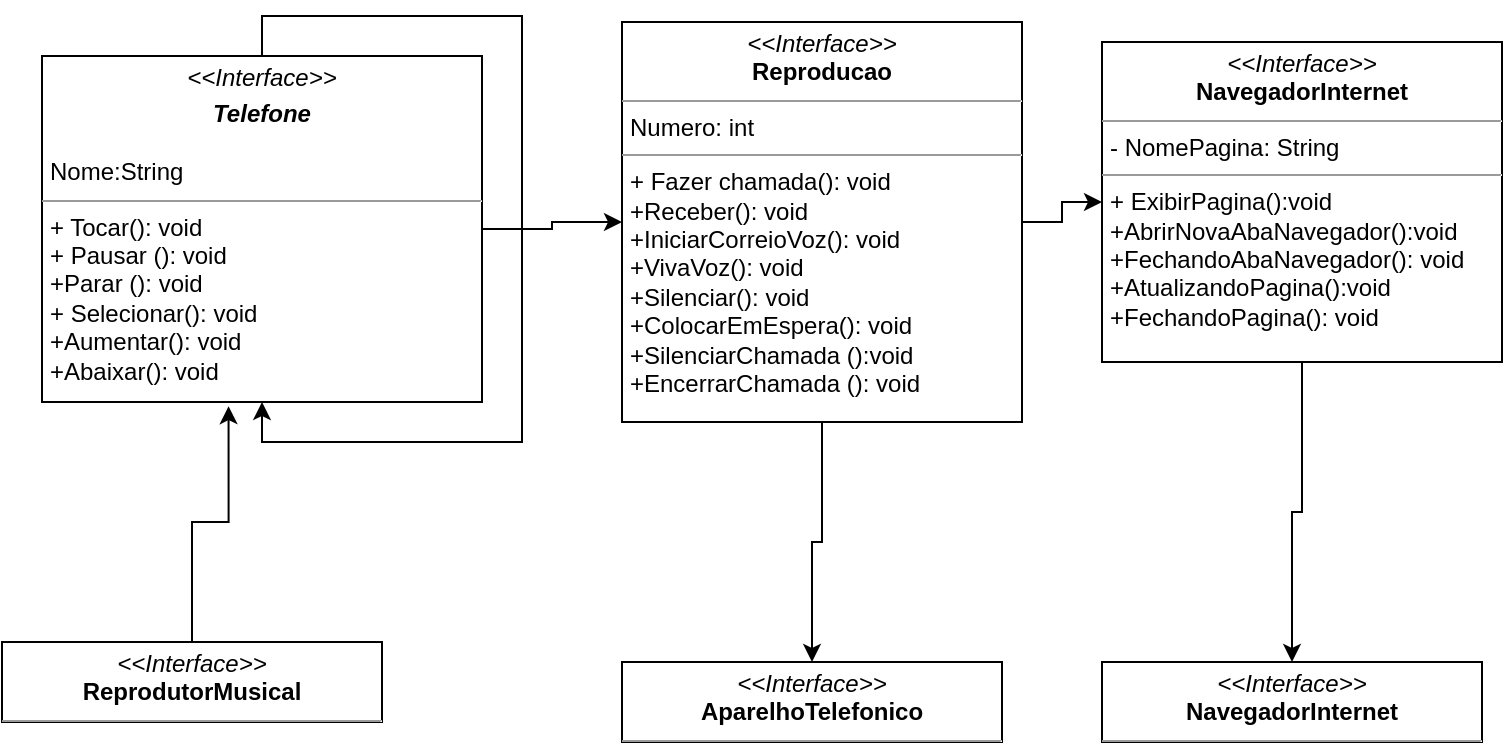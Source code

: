 <mxfile version="21.8.2" type="github">
  <diagram name="Page-1" id="c4acf3e9-155e-7222-9cf6-157b1a14988f">
    <mxGraphModel dx="1034" dy="424" grid="1" gridSize="10" guides="1" tooltips="1" connect="1" arrows="1" fold="1" page="1" pageScale="1" pageWidth="850" pageHeight="1100" background="none" math="0" shadow="0">
      <root>
        <mxCell id="0" />
        <mxCell id="1" parent="0" />
        <mxCell id="iRCMzx-BqVHqBlhct8iZ-3" value="" style="edgeStyle=orthogonalEdgeStyle;rounded=0;orthogonalLoop=1;jettySize=auto;html=1;" edge="1" parent="1" source="5d2195bd80daf111-15" target="5d2195bd80daf111-19">
          <mxGeometry relative="1" as="geometry" />
        </mxCell>
        <mxCell id="iRCMzx-BqVHqBlhct8iZ-18" style="edgeStyle=orthogonalEdgeStyle;rounded=0;orthogonalLoop=1;jettySize=auto;html=1;" edge="1" parent="1" source="5d2195bd80daf111-15" target="iRCMzx-BqVHqBlhct8iZ-10">
          <mxGeometry relative="1" as="geometry" />
        </mxCell>
        <mxCell id="5d2195bd80daf111-15" value="&lt;p style=&quot;margin:0px;margin-top:4px;text-align:center;&quot;&gt;&lt;i&gt;&amp;lt;&amp;lt;Interface&amp;gt;&amp;gt;&lt;/i&gt;&lt;br&gt;&lt;b&gt;Reproducao&lt;/b&gt;&lt;/p&gt;&lt;hr size=&quot;1&quot;&gt;&lt;p style=&quot;margin:0px;margin-left:4px;&quot;&gt;Numero: int&lt;/p&gt;&lt;hr size=&quot;1&quot;&gt;&lt;p style=&quot;margin:0px;margin-left:4px;&quot;&gt;+ Fazer chamada(): void&lt;/p&gt;&lt;p style=&quot;margin:0px;margin-left:4px;&quot;&gt;+Receber(): void&lt;/p&gt;&lt;p style=&quot;margin:0px;margin-left:4px;&quot;&gt;+IniciarCorreioVoz(): void&lt;/p&gt;&lt;p style=&quot;margin:0px;margin-left:4px;&quot;&gt;+VivaVoz(): void&lt;/p&gt;&lt;p style=&quot;margin:0px;margin-left:4px;&quot;&gt;+Silenciar(): void&lt;/p&gt;&lt;p style=&quot;margin:0px;margin-left:4px;&quot;&gt;+ColocarEmEspera(): void&lt;/p&gt;&lt;p style=&quot;margin:0px;margin-left:4px;&quot;&gt;+SilenciarChamada ():void&lt;/p&gt;&lt;p style=&quot;margin:0px;margin-left:4px;&quot;&gt;+EncerrarChamada (): void&lt;/p&gt;" style="verticalAlign=top;align=left;overflow=fill;fontSize=12;fontFamily=Helvetica;html=1;rounded=0;shadow=0;comic=0;labelBackgroundColor=none;strokeWidth=1" parent="1" vertex="1">
          <mxGeometry x="330" y="70" width="200" height="200" as="geometry" />
        </mxCell>
        <mxCell id="iRCMzx-BqVHqBlhct8iZ-4" style="edgeStyle=orthogonalEdgeStyle;rounded=0;orthogonalLoop=1;jettySize=auto;html=1;" edge="1" parent="1" source="5d2195bd80daf111-18" target="5d2195bd80daf111-15">
          <mxGeometry relative="1" as="geometry" />
        </mxCell>
        <mxCell id="5d2195bd80daf111-18" value="&lt;p style=&quot;margin:0px;margin-top:4px;text-align:center;&quot;&gt;&lt;i&gt;&amp;lt;&amp;lt;Interface&amp;gt;&amp;gt;&lt;/i&gt;&lt;br&gt;&lt;/p&gt;&lt;p style=&quot;margin:0px;margin-top:4px;text-align:center;&quot;&gt;&lt;b&gt;&lt;i&gt;Telefone&lt;/i&gt;&lt;/b&gt;&lt;/p&gt;&lt;p style=&quot;margin:0px;margin-left:4px;&quot;&gt;&lt;br&gt;&lt;/p&gt;&lt;p style=&quot;margin:0px;margin-left:4px;&quot;&gt;Nome:String&lt;/p&gt;&lt;hr size=&quot;1&quot;&gt;&lt;p style=&quot;margin:0px;margin-left:4px;&quot;&gt;+ Tocar(): void&lt;br&gt;+ Pausar (): void&lt;/p&gt;&lt;p style=&quot;margin:0px;margin-left:4px;&quot;&gt;+Parar (): void&lt;/p&gt;&lt;p style=&quot;margin:0px;margin-left:4px;&quot;&gt;+ Selecionar(): void&lt;/p&gt;&lt;p style=&quot;margin:0px;margin-left:4px;&quot;&gt;+Aumentar(): void&lt;/p&gt;&lt;p style=&quot;margin:0px;margin-left:4px;&quot;&gt;+Abaixar(): void&lt;/p&gt;" style="verticalAlign=top;align=left;overflow=fill;fontSize=12;fontFamily=Helvetica;html=1;rounded=0;shadow=0;comic=0;labelBackgroundColor=none;strokeWidth=1" parent="1" vertex="1">
          <mxGeometry x="40" y="87" width="220" height="173" as="geometry" />
        </mxCell>
        <mxCell id="iRCMzx-BqVHqBlhct8iZ-20" style="edgeStyle=orthogonalEdgeStyle;rounded=0;orthogonalLoop=1;jettySize=auto;html=1;exitX=0.5;exitY=1;exitDx=0;exitDy=0;entryX=0.5;entryY=0;entryDx=0;entryDy=0;" edge="1" parent="1" source="5d2195bd80daf111-19" target="iRCMzx-BqVHqBlhct8iZ-13">
          <mxGeometry relative="1" as="geometry" />
        </mxCell>
        <mxCell id="5d2195bd80daf111-19" value="&lt;p style=&quot;margin:0px;margin-top:4px;text-align:center;&quot;&gt;&lt;i&gt;&amp;lt;&amp;lt;Interface&amp;gt;&amp;gt;&lt;/i&gt;&lt;br&gt;&lt;b&gt;NavegadorInternet&lt;/b&gt;&lt;/p&gt;&lt;hr size=&quot;1&quot;&gt;&lt;p style=&quot;margin:0px;margin-left:4px;&quot;&gt;- NomePagina: String&lt;/p&gt;&lt;hr size=&quot;1&quot;&gt;&lt;p style=&quot;margin:0px;margin-left:4px;&quot;&gt;+ ExibirPagina():void&lt;br&gt;+AbrirNovaAbaNavegador():void&lt;/p&gt;&lt;p style=&quot;margin:0px;margin-left:4px;&quot;&gt;+FechandoAbaNavegador(): void&lt;/p&gt;&lt;p style=&quot;margin:0px;margin-left:4px;&quot;&gt;+AtualizandoPagina():void&lt;/p&gt;&lt;p style=&quot;margin:0px;margin-left:4px;&quot;&gt;+FechandoPagina(): void&lt;/p&gt;" style="verticalAlign=top;align=left;overflow=fill;fontSize=12;fontFamily=Helvetica;html=1;rounded=0;shadow=0;comic=0;labelBackgroundColor=none;strokeWidth=1" parent="1" vertex="1">
          <mxGeometry x="570" y="80" width="200" height="160" as="geometry" />
        </mxCell>
        <mxCell id="iRCMzx-BqVHqBlhct8iZ-8" value="&lt;p style=&quot;margin:0px;margin-top:4px;text-align:center;&quot;&gt;&lt;i&gt;&amp;lt;&amp;lt;Interface&amp;gt;&amp;gt;&lt;/i&gt;&lt;br&gt;&lt;b&gt;ReprodutorMusical&lt;/b&gt;&lt;/p&gt;&lt;hr size=&quot;1&quot;&gt;&lt;p style=&quot;margin:0px;margin-left:4px;&quot;&gt;+&amp;nbsp;&lt;br&gt;+ field2: Type&lt;/p&gt;&lt;hr size=&quot;1&quot;&gt;&lt;p style=&quot;margin:0px;margin-left:4px;&quot;&gt;+ method1(Type): Type&lt;br&gt;+ method2(Type, Type): Type&lt;/p&gt;" style="verticalAlign=top;align=left;overflow=fill;fontSize=12;fontFamily=Helvetica;html=1;rounded=0;shadow=0;comic=0;labelBackgroundColor=none;strokeWidth=1" vertex="1" parent="1">
          <mxGeometry x="20" y="380" width="190" height="40" as="geometry" />
        </mxCell>
        <mxCell id="iRCMzx-BqVHqBlhct8iZ-10" value="&lt;p style=&quot;margin:0px;margin-top:4px;text-align:center;&quot;&gt;&lt;i&gt;&amp;lt;&amp;lt;Interface&amp;gt;&amp;gt;&lt;/i&gt;&lt;br&gt;&lt;b&gt;AparelhoTelefonico&lt;/b&gt;&lt;/p&gt;&lt;hr size=&quot;1&quot;&gt;&lt;p style=&quot;margin:0px;margin-left:4px;&quot;&gt;+&amp;nbsp;&lt;br&gt;+ field2: Type&lt;/p&gt;&lt;hr size=&quot;1&quot;&gt;&lt;p style=&quot;margin:0px;margin-left:4px;&quot;&gt;+ method1(Type): Type&lt;br&gt;+ method2(Type, Type): Type&lt;/p&gt;" style="verticalAlign=top;align=left;overflow=fill;fontSize=12;fontFamily=Helvetica;html=1;rounded=0;shadow=0;comic=0;labelBackgroundColor=none;strokeWidth=1" vertex="1" parent="1">
          <mxGeometry x="330" y="390" width="190" height="40" as="geometry" />
        </mxCell>
        <mxCell id="iRCMzx-BqVHqBlhct8iZ-13" value="&lt;p style=&quot;margin:0px;margin-top:4px;text-align:center;&quot;&gt;&lt;i&gt;&amp;lt;&amp;lt;Interface&amp;gt;&amp;gt;&lt;/i&gt;&lt;br&gt;&lt;b&gt;NavegadorInternet&lt;/b&gt;&lt;/p&gt;&lt;hr size=&quot;1&quot;&gt;&lt;p style=&quot;margin:0px;margin-left:4px;&quot;&gt;+&amp;nbsp;&lt;br&gt;+ field2: Type&lt;/p&gt;&lt;hr size=&quot;1&quot;&gt;&lt;p style=&quot;margin:0px;margin-left:4px;&quot;&gt;+ method2(Type, Type): Type&lt;/p&gt;" style="verticalAlign=top;align=left;overflow=fill;fontSize=12;fontFamily=Helvetica;html=1;rounded=0;shadow=0;comic=0;labelBackgroundColor=none;strokeWidth=1" vertex="1" parent="1">
          <mxGeometry x="570" y="390" width="190" height="40" as="geometry" />
        </mxCell>
        <mxCell id="iRCMzx-BqVHqBlhct8iZ-16" style="edgeStyle=orthogonalEdgeStyle;rounded=0;orthogonalLoop=1;jettySize=auto;html=1;entryX=0.5;entryY=1;entryDx=0;entryDy=0;" edge="1" parent="1" source="5d2195bd80daf111-18" target="5d2195bd80daf111-18">
          <mxGeometry relative="1" as="geometry" />
        </mxCell>
        <mxCell id="iRCMzx-BqVHqBlhct8iZ-17" style="edgeStyle=orthogonalEdgeStyle;rounded=0;orthogonalLoop=1;jettySize=auto;html=1;entryX=0.424;entryY=1.012;entryDx=0;entryDy=0;entryPerimeter=0;" edge="1" parent="1" source="iRCMzx-BqVHqBlhct8iZ-8" target="5d2195bd80daf111-18">
          <mxGeometry relative="1" as="geometry" />
        </mxCell>
      </root>
    </mxGraphModel>
  </diagram>
</mxfile>
